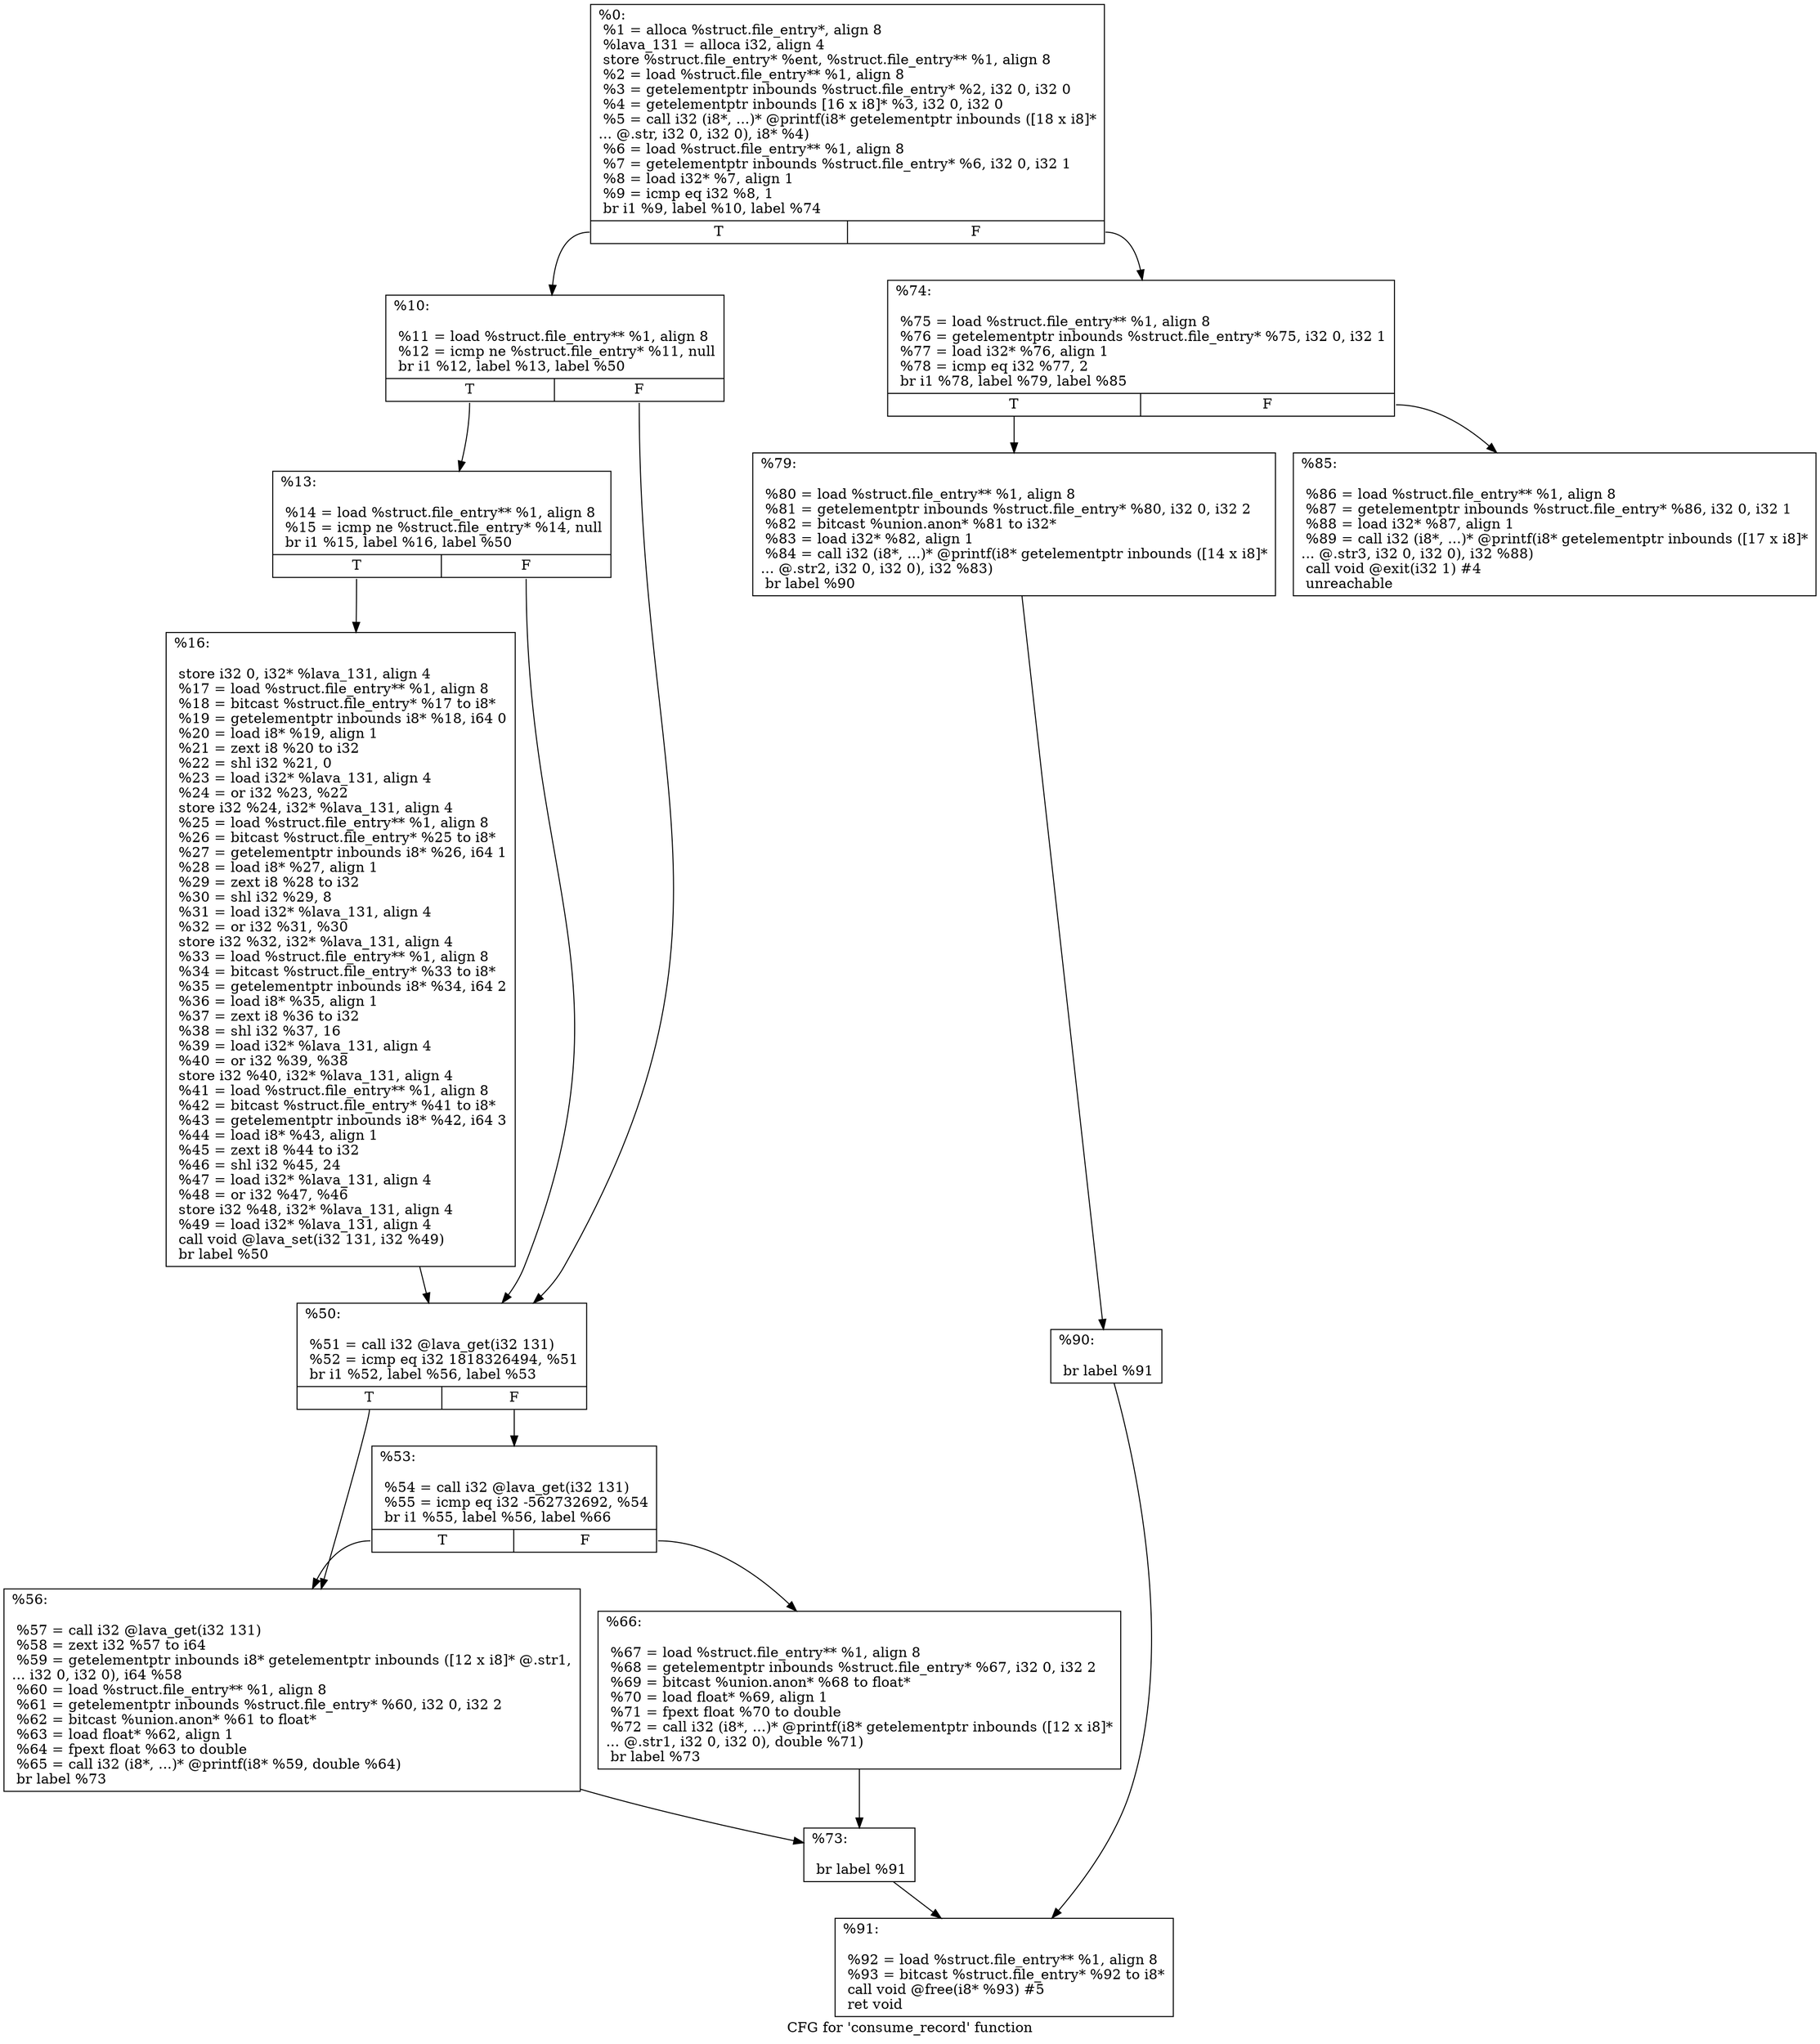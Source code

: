 digraph "CFG for 'consume_record' function" {
	label="CFG for 'consume_record' function";

	Node0x75a5a0 [shape=record,label="{%0:\l  %1 = alloca %struct.file_entry*, align 8\l  %lava_131 = alloca i32, align 4\l  store %struct.file_entry* %ent, %struct.file_entry** %1, align 8\l  %2 = load %struct.file_entry** %1, align 8\l  %3 = getelementptr inbounds %struct.file_entry* %2, i32 0, i32 0\l  %4 = getelementptr inbounds [16 x i8]* %3, i32 0, i32 0\l  %5 = call i32 (i8*, ...)* @printf(i8* getelementptr inbounds ([18 x i8]*\l... @.str, i32 0, i32 0), i8* %4)\l  %6 = load %struct.file_entry** %1, align 8\l  %7 = getelementptr inbounds %struct.file_entry* %6, i32 0, i32 1\l  %8 = load i32* %7, align 1\l  %9 = icmp eq i32 %8, 1\l  br i1 %9, label %10, label %74\l|{<s0>T|<s1>F}}"];
	Node0x75a5a0:s0 -> Node0x75a600;
	Node0x75a5a0:s1 -> Node0x75a900;
	Node0x75a600 [shape=record,label="{%10:\l\l  %11 = load %struct.file_entry** %1, align 8\l  %12 = icmp ne %struct.file_entry* %11, null\l  br i1 %12, label %13, label %50\l|{<s0>T|<s1>F}}"];
	Node0x75a600:s0 -> Node0x75a660;
	Node0x75a600:s1 -> Node0x75a720;
	Node0x75a660 [shape=record,label="{%13:\l\l  %14 = load %struct.file_entry** %1, align 8\l  %15 = icmp ne %struct.file_entry* %14, null\l  br i1 %15, label %16, label %50\l|{<s0>T|<s1>F}}"];
	Node0x75a660:s0 -> Node0x75a6c0;
	Node0x75a660:s1 -> Node0x75a720;
	Node0x75a6c0 [shape=record,label="{%16:\l\l  store i32 0, i32* %lava_131, align 4\l  %17 = load %struct.file_entry** %1, align 8\l  %18 = bitcast %struct.file_entry* %17 to i8*\l  %19 = getelementptr inbounds i8* %18, i64 0\l  %20 = load i8* %19, align 1\l  %21 = zext i8 %20 to i32\l  %22 = shl i32 %21, 0\l  %23 = load i32* %lava_131, align 4\l  %24 = or i32 %23, %22\l  store i32 %24, i32* %lava_131, align 4\l  %25 = load %struct.file_entry** %1, align 8\l  %26 = bitcast %struct.file_entry* %25 to i8*\l  %27 = getelementptr inbounds i8* %26, i64 1\l  %28 = load i8* %27, align 1\l  %29 = zext i8 %28 to i32\l  %30 = shl i32 %29, 8\l  %31 = load i32* %lava_131, align 4\l  %32 = or i32 %31, %30\l  store i32 %32, i32* %lava_131, align 4\l  %33 = load %struct.file_entry** %1, align 8\l  %34 = bitcast %struct.file_entry* %33 to i8*\l  %35 = getelementptr inbounds i8* %34, i64 2\l  %36 = load i8* %35, align 1\l  %37 = zext i8 %36 to i32\l  %38 = shl i32 %37, 16\l  %39 = load i32* %lava_131, align 4\l  %40 = or i32 %39, %38\l  store i32 %40, i32* %lava_131, align 4\l  %41 = load %struct.file_entry** %1, align 8\l  %42 = bitcast %struct.file_entry* %41 to i8*\l  %43 = getelementptr inbounds i8* %42, i64 3\l  %44 = load i8* %43, align 1\l  %45 = zext i8 %44 to i32\l  %46 = shl i32 %45, 24\l  %47 = load i32* %lava_131, align 4\l  %48 = or i32 %47, %46\l  store i32 %48, i32* %lava_131, align 4\l  %49 = load i32* %lava_131, align 4\l  call void @lava_set(i32 131, i32 %49)\l  br label %50\l}"];
	Node0x75a6c0 -> Node0x75a720;
	Node0x75a720 [shape=record,label="{%50:\l\l  %51 = call i32 @lava_get(i32 131)\l  %52 = icmp eq i32 1818326494, %51\l  br i1 %52, label %56, label %53\l|{<s0>T|<s1>F}}"];
	Node0x75a720:s0 -> Node0x75a7e0;
	Node0x75a720:s1 -> Node0x75a780;
	Node0x75a780 [shape=record,label="{%53:\l\l  %54 = call i32 @lava_get(i32 131)\l  %55 = icmp eq i32 -562732692, %54\l  br i1 %55, label %56, label %66\l|{<s0>T|<s1>F}}"];
	Node0x75a780:s0 -> Node0x75a7e0;
	Node0x75a780:s1 -> Node0x75a840;
	Node0x75a7e0 [shape=record,label="{%56:\l\l  %57 = call i32 @lava_get(i32 131)\l  %58 = zext i32 %57 to i64\l  %59 = getelementptr inbounds i8* getelementptr inbounds ([12 x i8]* @.str1,\l... i32 0, i32 0), i64 %58\l  %60 = load %struct.file_entry** %1, align 8\l  %61 = getelementptr inbounds %struct.file_entry* %60, i32 0, i32 2\l  %62 = bitcast %union.anon* %61 to float*\l  %63 = load float* %62, align 1\l  %64 = fpext float %63 to double\l  %65 = call i32 (i8*, ...)* @printf(i8* %59, double %64)\l  br label %73\l}"];
	Node0x75a7e0 -> Node0x75a8a0;
	Node0x75a840 [shape=record,label="{%66:\l\l  %67 = load %struct.file_entry** %1, align 8\l  %68 = getelementptr inbounds %struct.file_entry* %67, i32 0, i32 2\l  %69 = bitcast %union.anon* %68 to float*\l  %70 = load float* %69, align 1\l  %71 = fpext float %70 to double\l  %72 = call i32 (i8*, ...)* @printf(i8* getelementptr inbounds ([12 x i8]*\l... @.str1, i32 0, i32 0), double %71)\l  br label %73\l}"];
	Node0x75a840 -> Node0x75a8a0;
	Node0x75a8a0 [shape=record,label="{%73:\l\l  br label %91\l}"];
	Node0x75a8a0 -> Node0x75aa80;
	Node0x75a900 [shape=record,label="{%74:\l\l  %75 = load %struct.file_entry** %1, align 8\l  %76 = getelementptr inbounds %struct.file_entry* %75, i32 0, i32 1\l  %77 = load i32* %76, align 1\l  %78 = icmp eq i32 %77, 2\l  br i1 %78, label %79, label %85\l|{<s0>T|<s1>F}}"];
	Node0x75a900:s0 -> Node0x75a960;
	Node0x75a900:s1 -> Node0x75a9c0;
	Node0x75a960 [shape=record,label="{%79:\l\l  %80 = load %struct.file_entry** %1, align 8\l  %81 = getelementptr inbounds %struct.file_entry* %80, i32 0, i32 2\l  %82 = bitcast %union.anon* %81 to i32*\l  %83 = load i32* %82, align 1\l  %84 = call i32 (i8*, ...)* @printf(i8* getelementptr inbounds ([14 x i8]*\l... @.str2, i32 0, i32 0), i32 %83)\l  br label %90\l}"];
	Node0x75a960 -> Node0x75aa20;
	Node0x75a9c0 [shape=record,label="{%85:\l\l  %86 = load %struct.file_entry** %1, align 8\l  %87 = getelementptr inbounds %struct.file_entry* %86, i32 0, i32 1\l  %88 = load i32* %87, align 1\l  %89 = call i32 (i8*, ...)* @printf(i8* getelementptr inbounds ([17 x i8]*\l... @.str3, i32 0, i32 0), i32 %88)\l  call void @exit(i32 1) #4\l  unreachable\l}"];
	Node0x75aa20 [shape=record,label="{%90:\l\l  br label %91\l}"];
	Node0x75aa20 -> Node0x75aa80;
	Node0x75aa80 [shape=record,label="{%91:\l\l  %92 = load %struct.file_entry** %1, align 8\l  %93 = bitcast %struct.file_entry* %92 to i8*\l  call void @free(i8* %93) #5\l  ret void\l}"];
}
